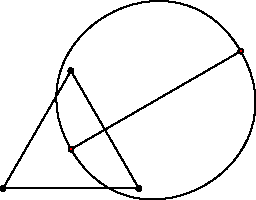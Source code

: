 /******************************************************************************
 *                                 LICENSE                                    *
 ******************************************************************************
 *  This file is part of Mathematics-and-Physics.                             *
 *                                                                            *
 *  Mathematics-and-Physics is free software: you can redistribute it and/or  *
 *  modify it under the terms of the GNU General Public License as published  *
 *  by the Free Software Foundation, either version 3 of the License, or      *
 *  (at your option) any later version.                                       *
 *                                                                            *
 *  Mathematics-and-Physics is distributed in the hope that it will be useful *
 *  but WITHOUT ANY WARRANTY; without even the implied warranty of            *
 *  MERCHANTABILITY or FITNESS FOR A PARTICULAR PURPOSE.  See the             *
 *  GNU General Public License for more details.                              *
 *                                                                            *
 *  You should have received a copy of the GNU General Public License         *
 *  along with Mathematics-and-Physics.  If not, see                          *
 *  <https://www.gnu.org/licenses/>.                                          *
 ******************************************************************************/

/*  Size of the figure.                                                       */
size(128);

/*  Coordinates for the vertices of the graph.                                */
pair V0 = expi(0.5*pi);
pair V1 = expi(3.5*pi / 3.0);
pair V2 = expi(5.5 * pi / 3.0);

pair A = (0.0, 0.0);
pair B = scale(2.5)*expi(pi/6.0);

real rDot = 0.03;

/*  Dots for the vertices of the graph.                                       */
dot(V0);
dot(V1);
dot(V2);

/*  And draw the edges.                                                       */
draw(V0 -- V1);
draw(V1 -- V2);
draw(V2 -- V0);

draw(A -- B);
draw(A{expi(2.0*pi/3.0)} .. B{expi(pi/6.0 - 0.5*pi)});
draw(A{expi(5.0*pi/3.0)} .. B{expi(pi/6.0 + 0.5*pi)});

filldraw(circle(A, rDot), red, black);
filldraw(circle(B, rDot), red, black);

